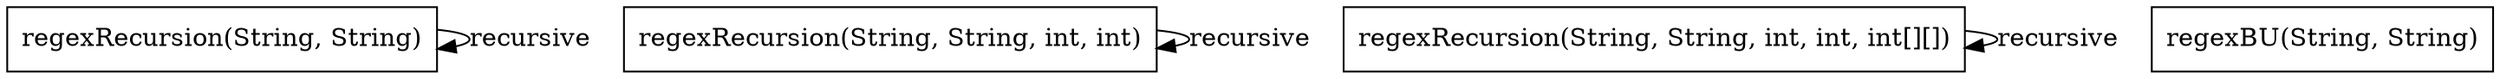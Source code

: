 digraph CallGraph {
    node [shape=box];

    // Method nodes
    regexRecursion_1 [label="regexRecursion(String, String)"];
    regexRecursion_2 [label="regexRecursion(String, String, int, int)"];
    regexRecursion_3 [label="regexRecursion(String, String, int, int, int[][])"];
    regexBU [label="regexBU(String, String)"];

    // Call edges
    regexRecursion_1 -> regexRecursion_1 [label="recursive"];
    regexRecursion_2 -> regexRecursion_2 [label="recursive"];
    regexRecursion_3 -> regexRecursion_3 [label="recursive"];

    // No direct calls between different methods
}

